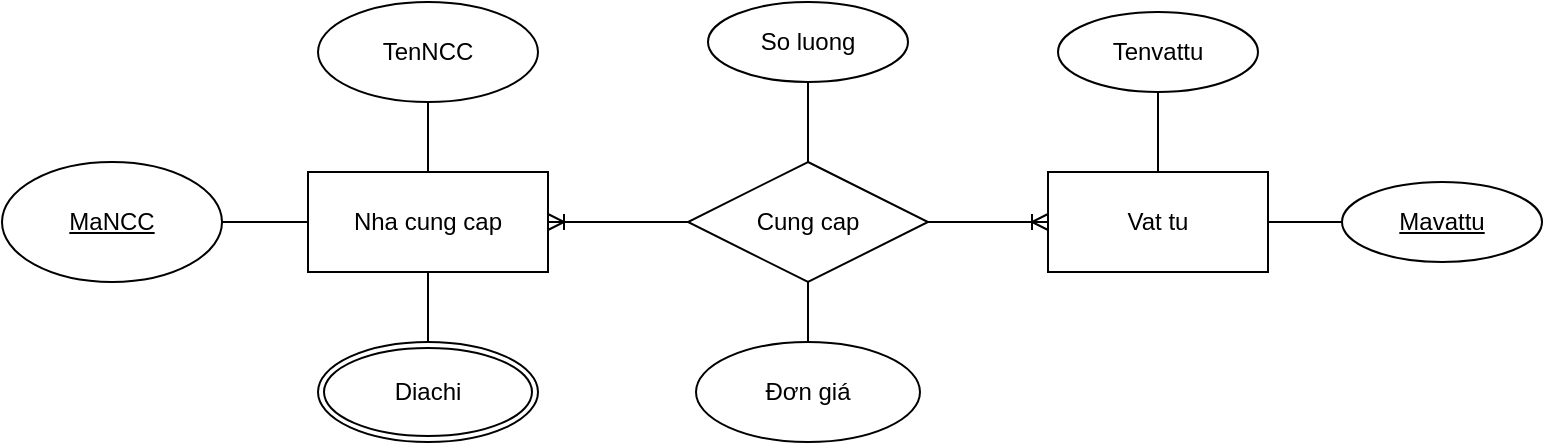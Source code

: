 <mxfile version="15.5.9" type="github">
  <diagram id="7rFrvO0aa-iSg9cNLVyl" name="Trang-1">
    <mxGraphModel dx="1422" dy="754" grid="1" gridSize="10" guides="1" tooltips="1" connect="1" arrows="1" fold="1" page="1" pageScale="1" pageWidth="827" pageHeight="1169" math="0" shadow="0">
      <root>
        <mxCell id="0" />
        <mxCell id="1" parent="0" />
        <mxCell id="8R50_8WU6lgMvSwD3Hi6-3" value="Nha cung cap" style="whiteSpace=wrap;html=1;align=center;" vertex="1" parent="1">
          <mxGeometry x="183" y="245" width="120" height="50" as="geometry" />
        </mxCell>
        <mxCell id="8R50_8WU6lgMvSwD3Hi6-4" value="Cung cap" style="shape=rhombus;perimeter=rhombusPerimeter;whiteSpace=wrap;html=1;align=center;" vertex="1" parent="1">
          <mxGeometry x="373" y="240" width="120" height="60" as="geometry" />
        </mxCell>
        <mxCell id="8R50_8WU6lgMvSwD3Hi6-5" value="Vat tu" style="whiteSpace=wrap;html=1;align=center;" vertex="1" parent="1">
          <mxGeometry x="553" y="245" width="110" height="50" as="geometry" />
        </mxCell>
        <mxCell id="8R50_8WU6lgMvSwD3Hi6-9" value="Đơn giá" style="ellipse;margin=3;whiteSpace=wrap;html=1;align=center;" vertex="1" parent="1">
          <mxGeometry x="377" y="330" width="112" height="50" as="geometry" />
        </mxCell>
        <mxCell id="8R50_8WU6lgMvSwD3Hi6-10" value="" style="endArrow=none;html=1;rounded=0;exitX=0.5;exitY=1;exitDx=0;exitDy=0;entryX=0.5;entryY=0;entryDx=0;entryDy=0;" edge="1" parent="1" source="8R50_8WU6lgMvSwD3Hi6-4" target="8R50_8WU6lgMvSwD3Hi6-9">
          <mxGeometry relative="1" as="geometry">
            <mxPoint x="373" y="400" as="sourcePoint" />
            <mxPoint x="533" y="400" as="targetPoint" />
          </mxGeometry>
        </mxCell>
        <mxCell id="8R50_8WU6lgMvSwD3Hi6-11" value="TenNCC" style="ellipse;whiteSpace=wrap;html=1;align=center;" vertex="1" parent="1">
          <mxGeometry x="188" y="160" width="110" height="50" as="geometry" />
        </mxCell>
        <mxCell id="8R50_8WU6lgMvSwD3Hi6-12" value="MaNCC" style="ellipse;whiteSpace=wrap;html=1;align=center;fontStyle=4;" vertex="1" parent="1">
          <mxGeometry x="30" y="240" width="110" height="60" as="geometry" />
        </mxCell>
        <mxCell id="8R50_8WU6lgMvSwD3Hi6-13" value="" style="endArrow=none;html=1;rounded=0;exitX=1;exitY=0.5;exitDx=0;exitDy=0;entryX=0;entryY=0.5;entryDx=0;entryDy=0;" edge="1" parent="1" source="8R50_8WU6lgMvSwD3Hi6-12" target="8R50_8WU6lgMvSwD3Hi6-3">
          <mxGeometry relative="1" as="geometry">
            <mxPoint x="113" y="340" as="sourcePoint" />
            <mxPoint x="273" y="340" as="targetPoint" />
          </mxGeometry>
        </mxCell>
        <mxCell id="8R50_8WU6lgMvSwD3Hi6-14" value="" style="endArrow=none;html=1;rounded=0;exitX=0.5;exitY=1;exitDx=0;exitDy=0;entryX=0.5;entryY=0;entryDx=0;entryDy=0;" edge="1" parent="1" source="8R50_8WU6lgMvSwD3Hi6-11" target="8R50_8WU6lgMvSwD3Hi6-3">
          <mxGeometry relative="1" as="geometry">
            <mxPoint x="373" y="400" as="sourcePoint" />
            <mxPoint x="533" y="400" as="targetPoint" />
          </mxGeometry>
        </mxCell>
        <mxCell id="8R50_8WU6lgMvSwD3Hi6-15" value="&lt;u&gt;Mavattu&lt;/u&gt;" style="ellipse;whiteSpace=wrap;html=1;align=center;" vertex="1" parent="1">
          <mxGeometry x="700" y="250" width="100" height="40" as="geometry" />
        </mxCell>
        <mxCell id="8R50_8WU6lgMvSwD3Hi6-16" value="Tenvattu" style="ellipse;whiteSpace=wrap;html=1;align=center;" vertex="1" parent="1">
          <mxGeometry x="558" y="165" width="100" height="40" as="geometry" />
        </mxCell>
        <mxCell id="8R50_8WU6lgMvSwD3Hi6-17" value="" style="endArrow=none;html=1;rounded=0;exitX=0.5;exitY=1;exitDx=0;exitDy=0;entryX=0.5;entryY=0;entryDx=0;entryDy=0;" edge="1" parent="1" source="8R50_8WU6lgMvSwD3Hi6-16" target="8R50_8WU6lgMvSwD3Hi6-5">
          <mxGeometry relative="1" as="geometry">
            <mxPoint x="373" y="400" as="sourcePoint" />
            <mxPoint x="533" y="400" as="targetPoint" />
          </mxGeometry>
        </mxCell>
        <mxCell id="8R50_8WU6lgMvSwD3Hi6-18" value="" style="endArrow=none;html=1;rounded=0;exitX=1;exitY=0.5;exitDx=0;exitDy=0;entryX=0;entryY=0.5;entryDx=0;entryDy=0;" edge="1" parent="1" source="8R50_8WU6lgMvSwD3Hi6-5" target="8R50_8WU6lgMvSwD3Hi6-15">
          <mxGeometry relative="1" as="geometry">
            <mxPoint x="373" y="400" as="sourcePoint" />
            <mxPoint x="533" y="400" as="targetPoint" />
          </mxGeometry>
        </mxCell>
        <mxCell id="8R50_8WU6lgMvSwD3Hi6-19" value="Diachi" style="ellipse;shape=doubleEllipse;margin=3;whiteSpace=wrap;html=1;align=center;" vertex="1" parent="1">
          <mxGeometry x="188" y="330" width="110" height="50" as="geometry" />
        </mxCell>
        <mxCell id="8R50_8WU6lgMvSwD3Hi6-20" value="" style="endArrow=none;html=1;rounded=0;exitX=0.5;exitY=1;exitDx=0;exitDy=0;entryX=0.5;entryY=0;entryDx=0;entryDy=0;" edge="1" parent="1" source="8R50_8WU6lgMvSwD3Hi6-3" target="8R50_8WU6lgMvSwD3Hi6-19">
          <mxGeometry relative="1" as="geometry">
            <mxPoint x="373" y="400" as="sourcePoint" />
            <mxPoint x="533" y="400" as="targetPoint" />
          </mxGeometry>
        </mxCell>
        <mxCell id="8R50_8WU6lgMvSwD3Hi6-21" value="So luong" style="ellipse;whiteSpace=wrap;html=1;align=center;" vertex="1" parent="1">
          <mxGeometry x="383" y="160" width="100" height="40" as="geometry" />
        </mxCell>
        <mxCell id="8R50_8WU6lgMvSwD3Hi6-22" value="" style="endArrow=none;html=1;rounded=0;exitX=0.5;exitY=1;exitDx=0;exitDy=0;entryX=0.5;entryY=0;entryDx=0;entryDy=0;" edge="1" parent="1" source="8R50_8WU6lgMvSwD3Hi6-21" target="8R50_8WU6lgMvSwD3Hi6-4">
          <mxGeometry relative="1" as="geometry">
            <mxPoint x="330" y="390" as="sourcePoint" />
            <mxPoint x="490" y="390" as="targetPoint" />
          </mxGeometry>
        </mxCell>
        <mxCell id="8R50_8WU6lgMvSwD3Hi6-23" value="" style="edgeStyle=entityRelationEdgeStyle;fontSize=12;html=1;endArrow=ERoneToMany;rounded=0;exitX=0;exitY=0.5;exitDx=0;exitDy=0;entryX=1;entryY=0.5;entryDx=0;entryDy=0;" edge="1" parent="1" source="8R50_8WU6lgMvSwD3Hi6-4" target="8R50_8WU6lgMvSwD3Hi6-3">
          <mxGeometry width="100" height="100" relative="1" as="geometry">
            <mxPoint x="260" y="480" as="sourcePoint" />
            <mxPoint x="360" y="380" as="targetPoint" />
          </mxGeometry>
        </mxCell>
        <mxCell id="8R50_8WU6lgMvSwD3Hi6-24" value="" style="edgeStyle=entityRelationEdgeStyle;fontSize=12;html=1;endArrow=ERoneToMany;rounded=0;entryX=0;entryY=0.5;entryDx=0;entryDy=0;exitX=1;exitY=0.5;exitDx=0;exitDy=0;" edge="1" parent="1" source="8R50_8WU6lgMvSwD3Hi6-4" target="8R50_8WU6lgMvSwD3Hi6-5">
          <mxGeometry width="100" height="100" relative="1" as="geometry">
            <mxPoint x="450" y="430" as="sourcePoint" />
            <mxPoint x="550" y="330" as="targetPoint" />
          </mxGeometry>
        </mxCell>
      </root>
    </mxGraphModel>
  </diagram>
</mxfile>
